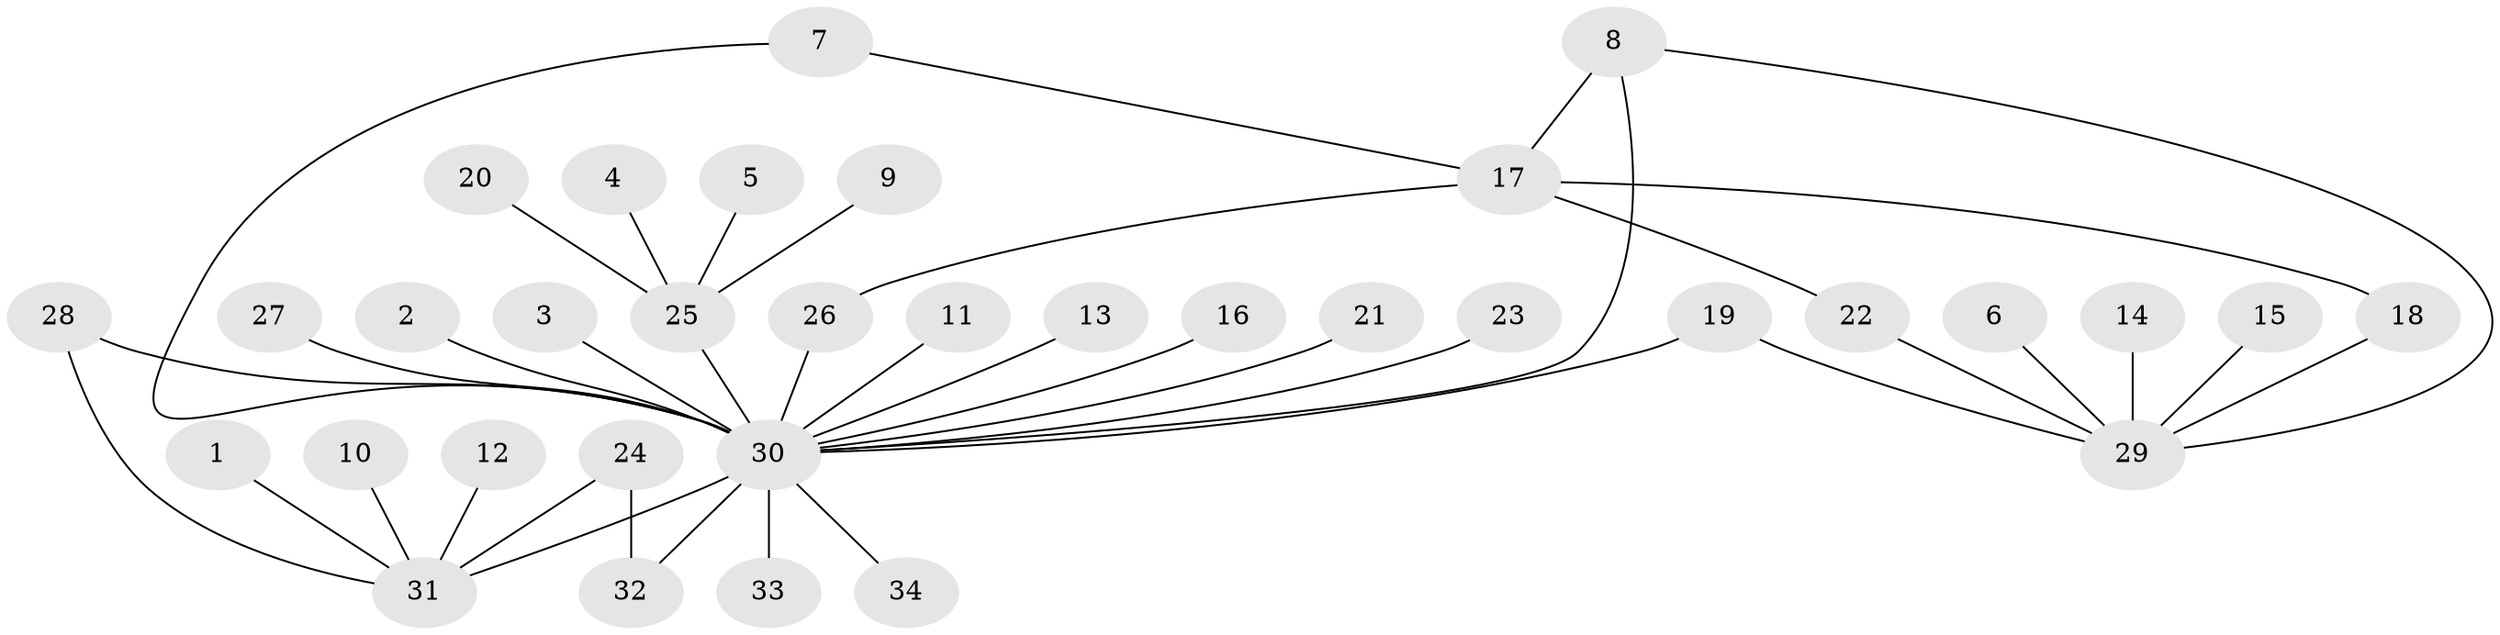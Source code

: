 // original degree distribution, {23: 0.012048192771084338, 8: 0.024096385542168676, 4: 0.04819277108433735, 5: 0.012048192771084338, 1: 0.6144578313253012, 3: 0.12048192771084337, 2: 0.14457831325301204, 10: 0.012048192771084338, 7: 0.012048192771084338}
// Generated by graph-tools (version 1.1) at 2025/36/03/04/25 23:36:58]
// undirected, 34 vertices, 40 edges
graph export_dot {
  node [color=gray90,style=filled];
  1;
  2;
  3;
  4;
  5;
  6;
  7;
  8;
  9;
  10;
  11;
  12;
  13;
  14;
  15;
  16;
  17;
  18;
  19;
  20;
  21;
  22;
  23;
  24;
  25;
  26;
  27;
  28;
  29;
  30;
  31;
  32;
  33;
  34;
  1 -- 31 [weight=1.0];
  2 -- 30 [weight=1.0];
  3 -- 30 [weight=1.0];
  4 -- 25 [weight=1.0];
  5 -- 25 [weight=1.0];
  6 -- 29 [weight=1.0];
  7 -- 17 [weight=1.0];
  7 -- 30 [weight=1.0];
  8 -- 17 [weight=1.0];
  8 -- 29 [weight=1.0];
  8 -- 30 [weight=1.0];
  9 -- 25 [weight=1.0];
  10 -- 31 [weight=1.0];
  11 -- 30 [weight=1.0];
  12 -- 31 [weight=1.0];
  13 -- 30 [weight=1.0];
  14 -- 29 [weight=1.0];
  15 -- 29 [weight=1.0];
  16 -- 30 [weight=1.0];
  17 -- 18 [weight=1.0];
  17 -- 22 [weight=1.0];
  17 -- 26 [weight=1.0];
  18 -- 29 [weight=1.0];
  19 -- 29 [weight=1.0];
  19 -- 30 [weight=1.0];
  20 -- 25 [weight=1.0];
  21 -- 30 [weight=1.0];
  22 -- 29 [weight=1.0];
  23 -- 30 [weight=1.0];
  24 -- 31 [weight=1.0];
  24 -- 32 [weight=1.0];
  25 -- 30 [weight=1.0];
  26 -- 30 [weight=1.0];
  27 -- 30 [weight=1.0];
  28 -- 30 [weight=2.0];
  28 -- 31 [weight=1.0];
  30 -- 31 [weight=1.0];
  30 -- 32 [weight=1.0];
  30 -- 33 [weight=1.0];
  30 -- 34 [weight=1.0];
}
